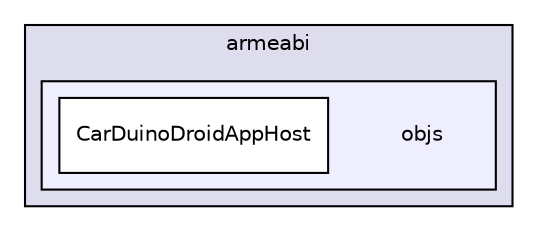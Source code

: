 digraph "obj/local/armeabi/objs" {
  compound=true
  node [ fontsize="10", fontname="Helvetica"];
  edge [ labelfontsize="10", labelfontname="Helvetica"];
  subgraph clusterdir_4ed79158241f634ca4091e7e2bbc2ff3 {
    graph [ bgcolor="#ddddee", pencolor="black", label="armeabi" fontname="Helvetica", fontsize="10", URL="dir_4ed79158241f634ca4091e7e2bbc2ff3.html"]
  subgraph clusterdir_ce0442197ac8f57af0eee7d47ec314da {
    graph [ bgcolor="#eeeeff", pencolor="black", label="" URL="dir_ce0442197ac8f57af0eee7d47ec314da.html"];
    dir_ce0442197ac8f57af0eee7d47ec314da [shape=plaintext label="objs"];
    dir_cdffdc0464b5ef9f24a64c950aabe107 [shape=box label="CarDuinoDroidAppHost" color="black" fillcolor="white" style="filled" URL="dir_cdffdc0464b5ef9f24a64c950aabe107.html"];
  }
  }
}
